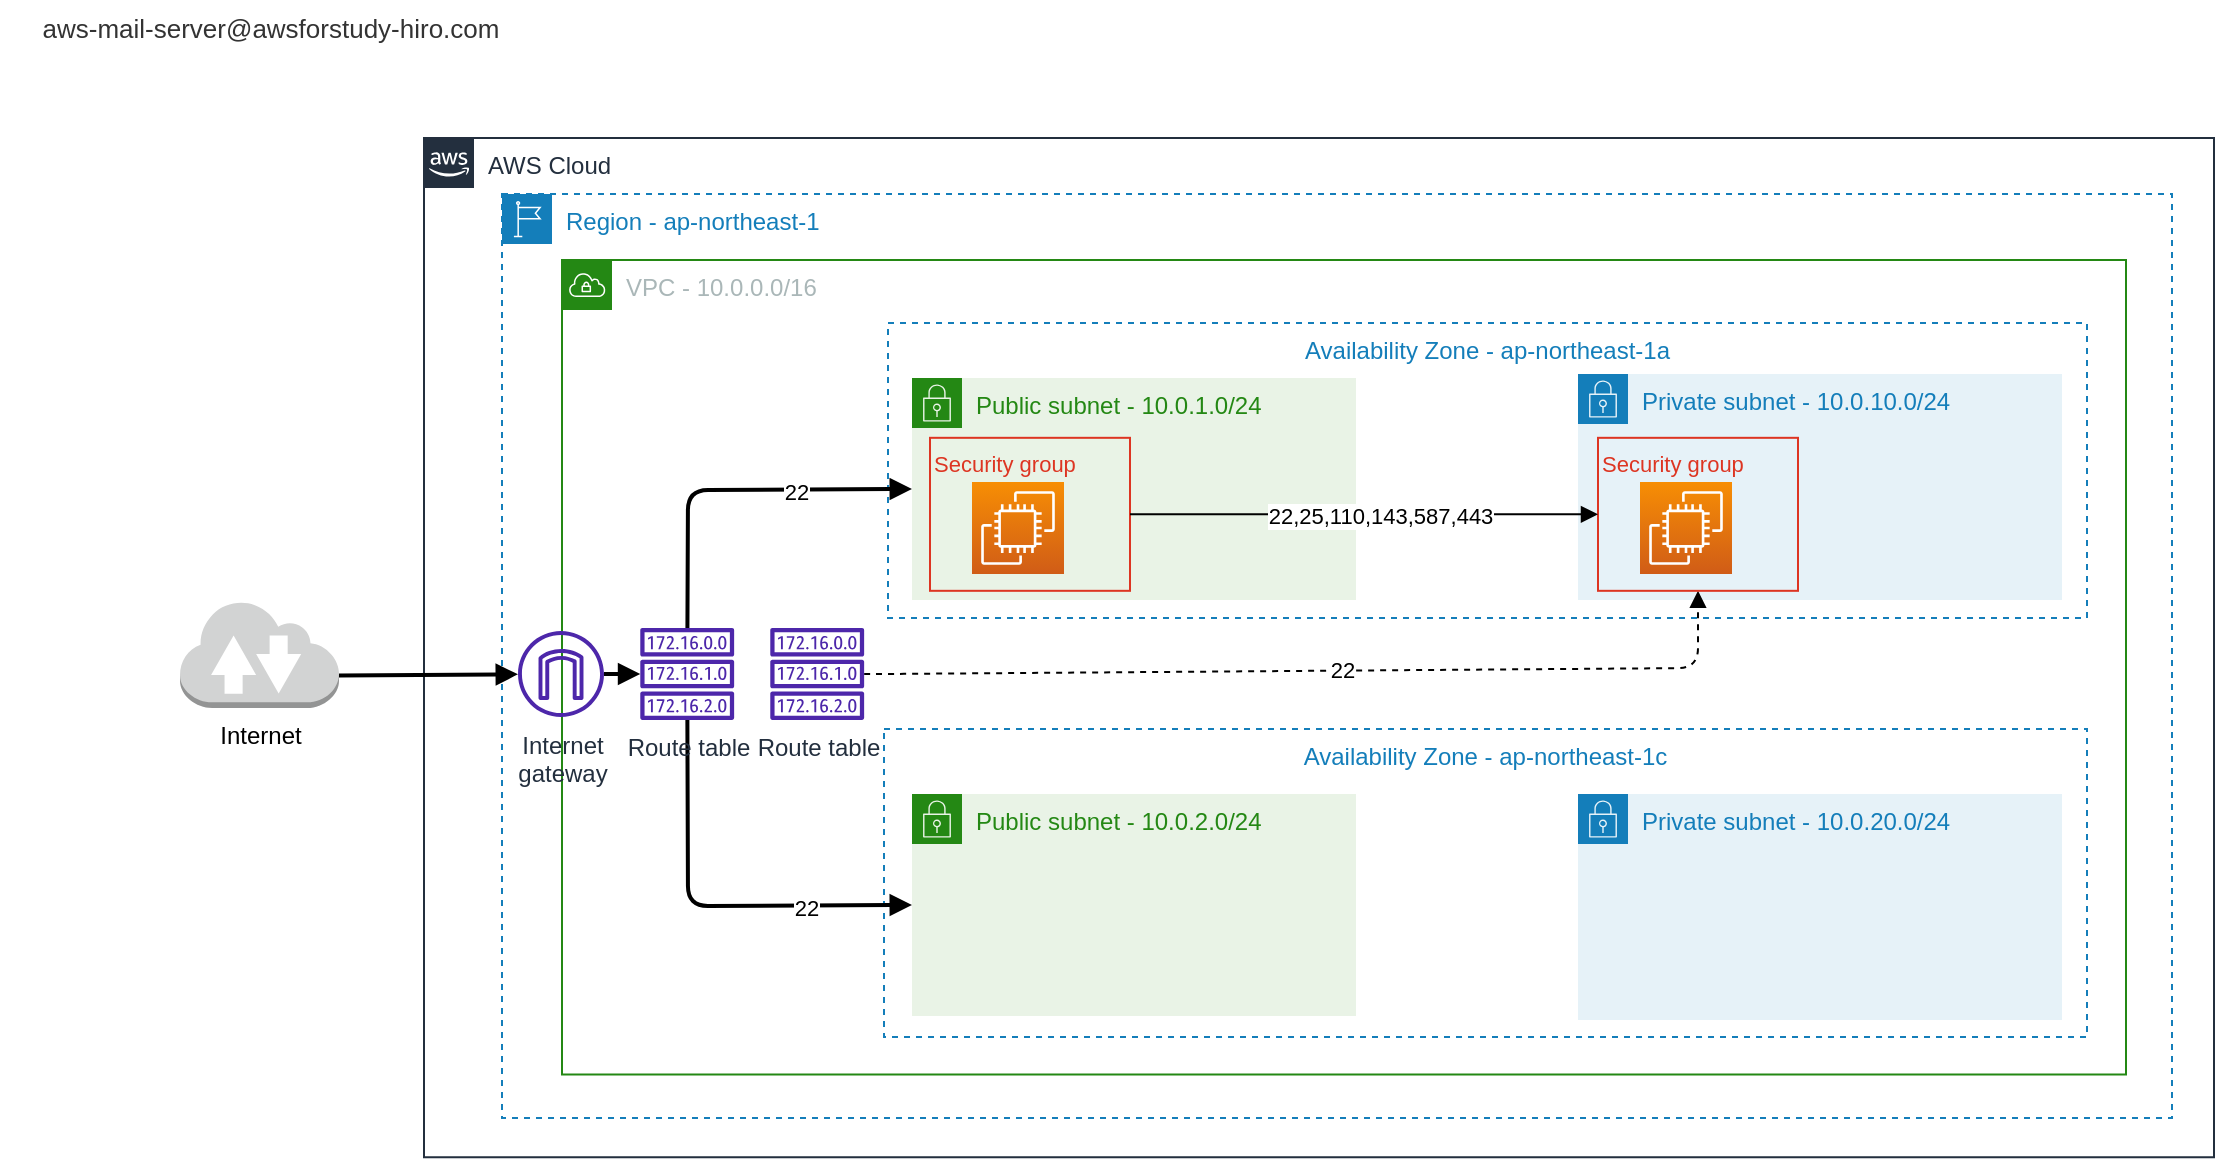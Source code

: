 <mxfile>
    <diagram id="4Ej2GPamKhuRNfQTGh9E" name="ページ1">
        <mxGraphModel dx="1084" dy="778" grid="0" gridSize="10" guides="1" tooltips="1" connect="1" arrows="1" fold="1" page="1" pageScale="1" pageWidth="1169" pageHeight="827" background="#ffffff" math="0" shadow="0">
            <root>
                <mxCell id="0"/>
                <mxCell id="1" parent="0"/>
                <mxCell id="5" value="AWS Cloud" style="points=[[0,0],[0.25,0],[0.5,0],[0.75,0],[1,0],[1,0.25],[1,0.5],[1,0.75],[1,1],[0.75,1],[0.5,1],[0.25,1],[0,1],[0,0.75],[0,0.5],[0,0.25]];outlineConnect=0;gradientColor=none;html=1;whiteSpace=wrap;fontSize=12;fontStyle=0;container=1;pointerEvents=0;collapsible=0;recursiveResize=0;shape=mxgraph.aws4.group;grIcon=mxgraph.aws4.group_aws_cloud_alt;strokeColor=#232F3E;fillColor=none;verticalAlign=top;align=left;spacingLeft=30;fontColor=#232F3E;dashed=0;" parent="1" vertex="1">
                    <mxGeometry x="238" y="137" width="895" height="509.66" as="geometry"/>
                </mxCell>
                <mxCell id="6" value="Region - ap-northeast-1" style="points=[[0,0],[0.25,0],[0.5,0],[0.75,0],[1,0],[1,0.25],[1,0.5],[1,0.75],[1,1],[0.75,1],[0.5,1],[0.25,1],[0,1],[0,0.75],[0,0.5],[0,0.25]];outlineConnect=0;gradientColor=none;html=1;whiteSpace=wrap;fontSize=12;fontStyle=0;container=1;pointerEvents=0;collapsible=0;recursiveResize=0;shape=mxgraph.aws4.group;grIcon=mxgraph.aws4.group_region;strokeColor=#147EBA;fillColor=none;verticalAlign=top;align=left;spacingLeft=30;fontColor=#147EBA;dashed=1;" parent="5" vertex="1">
                    <mxGeometry x="39" y="28" width="835" height="462" as="geometry"/>
                </mxCell>
                <mxCell id="7" value="VPC - 10.0.0.0/16" style="points=[[0,0],[0.25,0],[0.5,0],[0.75,0],[1,0],[1,0.25],[1,0.5],[1,0.75],[1,1],[0.75,1],[0.5,1],[0.25,1],[0,1],[0,0.75],[0,0.5],[0,0.25]];outlineConnect=0;gradientColor=none;html=1;whiteSpace=wrap;fontSize=12;fontStyle=0;container=1;pointerEvents=0;collapsible=0;recursiveResize=0;shape=mxgraph.aws4.group;grIcon=mxgraph.aws4.group_vpc;strokeColor=#248814;fillColor=none;verticalAlign=top;align=left;spacingLeft=30;fontColor=#AAB7B8;dashed=0;" parent="6" vertex="1">
                    <mxGeometry x="30" y="33" width="782" height="407.31" as="geometry"/>
                </mxCell>
                <mxCell id="8" value="Availability Zone - ap-northeast-1a" style="fillColor=none;strokeColor=#147EBA;dashed=1;verticalAlign=top;fontStyle=0;fontColor=#147EBA;" parent="7" vertex="1">
                    <mxGeometry x="163" y="31.5" width="599.5" height="147.5" as="geometry"/>
                </mxCell>
                <mxCell id="9" value="Availability Zone - ap-northeast-1c" style="fillColor=none;strokeColor=#147EBA;dashed=1;verticalAlign=top;fontStyle=0;fontColor=#147EBA;" parent="7" vertex="1">
                    <mxGeometry x="161" y="234.5" width="601.5" height="154" as="geometry"/>
                </mxCell>
                <mxCell id="10" value="Public subnet - 10.0.1.0/24" style="points=[[0,0],[0.25,0],[0.5,0],[0.75,0],[1,0],[1,0.25],[1,0.5],[1,0.75],[1,1],[0.75,1],[0.5,1],[0.25,1],[0,1],[0,0.75],[0,0.5],[0,0.25]];outlineConnect=0;gradientColor=none;html=1;whiteSpace=wrap;fontSize=12;fontStyle=0;container=1;pointerEvents=0;collapsible=0;recursiveResize=0;shape=mxgraph.aws4.group;grIcon=mxgraph.aws4.group_security_group;grStroke=0;strokeColor=#248814;fillColor=#E9F3E6;verticalAlign=top;align=left;spacingLeft=30;fontColor=#248814;dashed=0;" parent="7" vertex="1">
                    <mxGeometry x="175" y="59" width="222" height="111" as="geometry"/>
                </mxCell>
                <mxCell id="33" value="&lt;font style=&quot;font-size: 11px;&quot;&gt;Security group&lt;/font&gt;" style="fillColor=none;strokeColor=#DD3522;verticalAlign=top;fontStyle=0;fontColor=#DD3522;shadow=0;fontSize=11;html=1;align=left;resizable=1;rotatable=1;cloneable=1;deletable=1;treeFolding=0;treeMoving=0;pointerEvents=1;fixedWidth=0;strokeOpacity=100;imageHeight=24;imageVerticalAlign=middle;labelPosition=center;verticalLabelPosition=middle;textDirection=ltr;horizontal=1;" parent="10" vertex="1">
                    <mxGeometry x="9" y="29.91" width="100" height="76.5" as="geometry"/>
                </mxCell>
                <mxCell id="32" value="" style="sketch=0;points=[[0,0,0],[0.25,0,0],[0.5,0,0],[0.75,0,0],[1,0,0],[0,1,0],[0.25,1,0],[0.5,1,0],[0.75,1,0],[1,1,0],[0,0.25,0],[0,0.5,0],[0,0.75,0],[1,0.25,0],[1,0.5,0],[1,0.75,0]];outlineConnect=0;fontColor=#232F3E;gradientColor=#F78E04;gradientDirection=north;fillColor=#D05C17;strokeColor=#ffffff;dashed=0;verticalLabelPosition=bottom;verticalAlign=top;align=center;html=1;fontSize=12;fontStyle=0;aspect=fixed;shape=mxgraph.aws4.resourceIcon;resIcon=mxgraph.aws4.ec2;shadow=0;" parent="10" vertex="1">
                    <mxGeometry x="30" y="52" width="46" height="46" as="geometry"/>
                </mxCell>
                <mxCell id="11" value="Private subnet - 10.0.10.0/24" style="points=[[0,0],[0.25,0],[0.5,0],[0.75,0],[1,0],[1,0.25],[1,0.5],[1,0.75],[1,1],[0.75,1],[0.5,1],[0.25,1],[0,1],[0,0.75],[0,0.5],[0,0.25]];outlineConnect=0;gradientColor=none;html=1;whiteSpace=wrap;fontSize=12;fontStyle=0;container=1;pointerEvents=0;collapsible=0;recursiveResize=0;shape=mxgraph.aws4.group;grIcon=mxgraph.aws4.group_security_group;grStroke=0;strokeColor=#147EBA;fillColor=#E6F2F8;verticalAlign=top;align=left;spacingLeft=30;fontColor=#147EBA;dashed=0;" parent="7" vertex="1">
                    <mxGeometry x="508" y="57" width="242" height="113" as="geometry"/>
                </mxCell>
                <mxCell id="12" value="Private subnet - 10.0.20.0/24" style="points=[[0,0],[0.25,0],[0.5,0],[0.75,0],[1,0],[1,0.25],[1,0.5],[1,0.75],[1,1],[0.75,1],[0.5,1],[0.25,1],[0,1],[0,0.75],[0,0.5],[0,0.25]];outlineConnect=0;gradientColor=none;html=1;whiteSpace=wrap;fontSize=12;fontStyle=0;container=1;pointerEvents=0;collapsible=0;recursiveResize=0;shape=mxgraph.aws4.group;grIcon=mxgraph.aws4.group_security_group;grStroke=0;strokeColor=#147EBA;fillColor=#E6F2F8;verticalAlign=top;align=left;spacingLeft=30;fontColor=#147EBA;dashed=0;" parent="7" vertex="1">
                    <mxGeometry x="508" y="267" width="242" height="113" as="geometry"/>
                </mxCell>
                <mxCell id="29" style="edgeStyle=none;jumpSize=16;html=1;strokeColor=#000000;strokeWidth=2;endArrow=block;endFill=1;entryX=0;entryY=0.5;entryDx=0;entryDy=0;" parent="7" source="20" target="13" edge="1">
                    <mxGeometry relative="1" as="geometry">
                        <Array as="points">
                            <mxPoint x="63" y="323"/>
                        </Array>
                    </mxGeometry>
                </mxCell>
                <mxCell id="42" value="22" style="edgeLabel;html=1;align=center;verticalAlign=middle;resizable=0;points=[];" parent="29" vertex="1" connectable="0">
                    <mxGeometry x="0.485" y="-1" relative="1" as="geometry">
                        <mxPoint as="offset"/>
                    </mxGeometry>
                </mxCell>
                <mxCell id="13" value="Public subnet - 10.0.2.0/24" style="points=[[0,0],[0.25,0],[0.5,0],[0.75,0],[1,0],[1,0.25],[1,0.5],[1,0.75],[1,1],[0.75,1],[0.5,1],[0.25,1],[0,1],[0,0.75],[0,0.5],[0,0.25]];outlineConnect=0;gradientColor=none;html=1;whiteSpace=wrap;fontSize=12;fontStyle=0;container=1;pointerEvents=0;collapsible=0;recursiveResize=0;shape=mxgraph.aws4.group;grIcon=mxgraph.aws4.group_security_group;grStroke=0;strokeColor=#248814;fillColor=#E9F3E6;verticalAlign=top;align=left;spacingLeft=30;fontColor=#248814;dashed=0;" parent="7" vertex="1">
                    <mxGeometry x="175" y="267" width="222" height="111" as="geometry"/>
                </mxCell>
                <mxCell id="17" value="Internet&lt;br&gt;gateway" style="sketch=0;outlineConnect=0;fontColor=#232F3E;gradientColor=none;fillColor=#4D27AA;strokeColor=none;dashed=0;verticalLabelPosition=bottom;verticalAlign=top;align=center;html=1;fontSize=12;fontStyle=0;aspect=fixed;pointerEvents=1;shape=mxgraph.aws4.internet_gateway;" parent="7" vertex="1">
                    <mxGeometry x="-22" y="185.5" width="43" height="43" as="geometry"/>
                </mxCell>
                <mxCell id="23" style="edgeStyle=none;jumpSize=16;html=1;strokeColor=#000000;strokeWidth=2;endArrow=block;endFill=1;" parent="7" source="17" target="20" edge="1">
                    <mxGeometry relative="1" as="geometry"/>
                </mxCell>
                <mxCell id="43" style="edgeStyle=none;html=1;entryX=0.5;entryY=1;entryDx=0;entryDy=0;strokeColor=#000000;dashed=1;endArrow=block;endFill=1;" parent="7" source="48" target="36" edge="1">
                    <mxGeometry relative="1" as="geometry">
                        <Array as="points">
                            <mxPoint x="161" y="207"/>
                            <mxPoint x="568" y="204"/>
                        </Array>
                    </mxGeometry>
                </mxCell>
                <mxCell id="44" value="22" style="edgeLabel;html=1;align=center;verticalAlign=middle;resizable=0;points=[];" parent="43" vertex="1" connectable="0">
                    <mxGeometry x="0.049" y="1" relative="1" as="geometry">
                        <mxPoint as="offset"/>
                    </mxGeometry>
                </mxCell>
                <mxCell id="20" value="Route table" style="sketch=0;outlineConnect=0;fontColor=#232F3E;gradientColor=none;fillColor=#4D27AA;strokeColor=none;dashed=0;verticalLabelPosition=bottom;verticalAlign=top;align=center;fontSize=12;fontStyle=0;aspect=fixed;pointerEvents=1;shape=mxgraph.aws4.route_table;html=1;" parent="7" vertex="1">
                    <mxGeometry x="39" y="184" width="47.21" height="46" as="geometry"/>
                </mxCell>
                <mxCell id="27" style="edgeStyle=none;jumpSize=16;html=1;exitX=0;exitY=0.5;exitDx=0;exitDy=0;strokeColor=#000000;strokeWidth=2;endArrow=none;endFill=0;startArrow=block;startFill=1;" parent="7" source="10" target="20" edge="1">
                    <mxGeometry relative="1" as="geometry">
                        <mxPoint x="482" y="312.5" as="sourcePoint"/>
                        <mxPoint x="431.25" y="378.65" as="targetPoint"/>
                        <Array as="points">
                            <mxPoint x="63" y="115"/>
                        </Array>
                    </mxGeometry>
                </mxCell>
                <mxCell id="41" value="22" style="edgeLabel;html=1;align=center;verticalAlign=middle;resizable=0;points=[];" parent="27" vertex="1" connectable="0">
                    <mxGeometry x="-0.353" y="1" relative="1" as="geometry">
                        <mxPoint as="offset"/>
                    </mxGeometry>
                </mxCell>
                <mxCell id="36" value="&lt;font style=&quot;font-size: 11px;&quot;&gt;Security group&lt;/font&gt;" style="fillColor=none;strokeColor=#DD3522;verticalAlign=top;fontStyle=0;fontColor=#DD3522;shadow=0;fontSize=11;html=1;align=left;resizable=1;rotatable=1;cloneable=1;deletable=1;treeFolding=0;treeMoving=0;pointerEvents=1;fixedWidth=0;strokeOpacity=100;imageHeight=24;imageVerticalAlign=middle;labelPosition=center;verticalLabelPosition=middle;textDirection=ltr;horizontal=1;" parent="7" vertex="1">
                    <mxGeometry x="518" y="88.91" width="100" height="76.5" as="geometry"/>
                </mxCell>
                <mxCell id="37" value="" style="sketch=0;points=[[0,0,0],[0.25,0,0],[0.5,0,0],[0.75,0,0],[1,0,0],[0,1,0],[0.25,1,0],[0.5,1,0],[0.75,1,0],[1,1,0],[0,0.25,0],[0,0.5,0],[0,0.75,0],[1,0.25,0],[1,0.5,0],[1,0.75,0]];outlineConnect=0;fontColor=#232F3E;gradientColor=#F78E04;gradientDirection=north;fillColor=#D05C17;strokeColor=#ffffff;dashed=0;verticalLabelPosition=bottom;verticalAlign=top;align=center;html=1;fontSize=12;fontStyle=0;aspect=fixed;shape=mxgraph.aws4.resourceIcon;resIcon=mxgraph.aws4.ec2;shadow=0;" parent="7" vertex="1">
                    <mxGeometry x="539" y="111.0" width="46" height="46" as="geometry"/>
                </mxCell>
                <mxCell id="39" style="edgeStyle=none;html=1;strokeColor=#000000;endArrow=block;endFill=1;" parent="7" source="33" target="36" edge="1">
                    <mxGeometry relative="1" as="geometry"/>
                </mxCell>
                <mxCell id="40" value="22,25,110,143,587,443" style="edgeLabel;html=1;align=center;verticalAlign=middle;resizable=0;points=[];" parent="39" vertex="1" connectable="0">
                    <mxGeometry x="0.066" y="-1" relative="1" as="geometry">
                        <mxPoint as="offset"/>
                    </mxGeometry>
                </mxCell>
                <mxCell id="48" value="Route table" style="sketch=0;outlineConnect=0;fontColor=#232F3E;gradientColor=none;fillColor=#4D27AA;strokeColor=none;dashed=0;verticalLabelPosition=bottom;verticalAlign=top;align=center;fontSize=12;fontStyle=0;aspect=fixed;pointerEvents=1;shape=mxgraph.aws4.route_table;html=1;" parent="7" vertex="1">
                    <mxGeometry x="104" y="184" width="47.21" height="46" as="geometry"/>
                </mxCell>
                <mxCell id="14" value="&lt;font color=&quot;#000000&quot;&gt;Internet&lt;/font&gt;" style="outlineConnect=0;dashed=0;verticalLabelPosition=bottom;verticalAlign=top;align=center;html=1;shape=mxgraph.aws3.internet_2;fillColor=#D2D3D3;gradientColor=none;fontFamily=Helvetica;fontSize=12;fontColor=default;strokeColor=default;" parent="1" vertex="1">
                    <mxGeometry x="116" y="368" width="79.5" height="54" as="geometry"/>
                </mxCell>
                <mxCell id="19" style="edgeStyle=none;html=1;strokeColor=#000000;jumpSize=15;strokeWidth=2;endArrow=block;endFill=1;exitX=1;exitY=0.7;exitDx=0;exitDy=0;exitPerimeter=0;" parent="1" source="14" target="17" edge="1">
                    <mxGeometry relative="1" as="geometry"/>
                </mxCell>
                <mxCell id="52" value="&lt;span style=&quot;color: rgb(51, 51, 51); font-family: &amp;quot;Hiragino Kaku Gothic ProN&amp;quot;, &amp;quot;ヒラギノ角ゴ ProN W3&amp;quot;, メイリオ, Meiryo, sans-serif; font-size: 13px; text-align: start;&quot;&gt;aws-mail-server@awsforstudy-hiro.com&lt;/span&gt;" style="text;html=1;align=center;verticalAlign=middle;resizable=0;points=[];autosize=1;strokeColor=none;fillColor=none;rotation=0;" parent="1" vertex="1">
                    <mxGeometry x="26" y="68" width="269" height="28" as="geometry"/>
                </mxCell>
            </root>
        </mxGraphModel>
    </diagram>
    <diagram id="cGQDAjMAQgf0LGddcexY" name="ページ2">
        <mxGraphModel dx="1084" dy="778" grid="0" gridSize="10" guides="1" tooltips="1" connect="1" arrows="1" fold="1" page="1" pageScale="1" pageWidth="1169" pageHeight="827" background="#ffffff" math="0" shadow="0">
            <root>
                <mxCell id="0"/>
                <mxCell id="1" parent="0"/>
                <mxCell id="ndZguL83fXOaLFQstnfY-1" value="Postfix（送信転送）&lt;br style=&quot;font-size: 16px;&quot;&gt;設定ファイルmain.cf編集" style="rounded=0;whiteSpace=wrap;html=1;fontSize=16;fillColor=none;fontColor=#000000;strokeColor=#000000;" vertex="1" parent="1">
                    <mxGeometry x="179" y="129" width="297" height="183" as="geometry"/>
                </mxCell>
                <mxCell id="ndZguL83fXOaLFQstnfY-6" value="メールサーバ内部構成" style="text;html=1;strokeColor=#000000;fillColor=none;align=center;verticalAlign=middle;whiteSpace=wrap;rounded=0;strokeWidth=2;fontSize=21;fontColor=#000000;" vertex="1" parent="1">
                    <mxGeometry x="369" y="14" width="432" height="57" as="geometry"/>
                </mxCell>
                <mxCell id="ndZguL83fXOaLFQstnfY-7" value="telnet（サーバ間通信）&lt;br style=&quot;font-size: 16px;&quot;&gt;Postfixに対してSMTPコマンドを利用し&lt;br&gt;メール送信御確認を行う" style="rounded=0;whiteSpace=wrap;html=1;fontSize=16;fillColor=none;fontColor=#000000;strokeColor=#000000;" vertex="1" parent="1">
                    <mxGeometry x="708" y="129" width="327" height="180" as="geometry"/>
                </mxCell>
                <mxCell id="ndZguL83fXOaLFQstnfY-8" value="Dovecot（受信）" style="rounded=0;whiteSpace=wrap;html=1;fontSize=16;fillColor=none;fontColor=#000000;strokeColor=#000000;" vertex="1" parent="1">
                    <mxGeometry x="175" y="430" width="297" height="183" as="geometry"/>
                </mxCell>
                <mxCell id="ndZguL83fXOaLFQstnfY-9" value="" style="ellipse;whiteSpace=wrap;html=1;aspect=fixed;strokeColor=#FF3333;strokeWidth=10;fontSize=16;fontColor=#ffffff;fillColor=none;" vertex="1" parent="1">
                    <mxGeometry x="145" y="92" width="80" height="80" as="geometry"/>
                </mxCell>
                <mxCell id="ndZguL83fXOaLFQstnfY-11" value="" style="triangle;whiteSpace=wrap;html=1;strokeColor=#FF3333;strokeWidth=10;fontSize=16;fontColor=#000000;fillColor=none;direction=north;" vertex="1" parent="1">
                    <mxGeometry x="676" y="92" width="80" height="60" as="geometry"/>
                </mxCell>
                <mxCell id="ndZguL83fXOaLFQstnfY-12" value="" style="shape=cross;whiteSpace=wrap;html=1;strokeColor=#FF3333;strokeWidth=10;fontSize=16;fontColor=#000000;fillColor=none;size=0.076;direction=south;rotation=45;" vertex="1" parent="1">
                    <mxGeometry x="138" y="391" width="80" height="80" as="geometry"/>
                </mxCell>
            </root>
        </mxGraphModel>
    </diagram>
</mxfile>